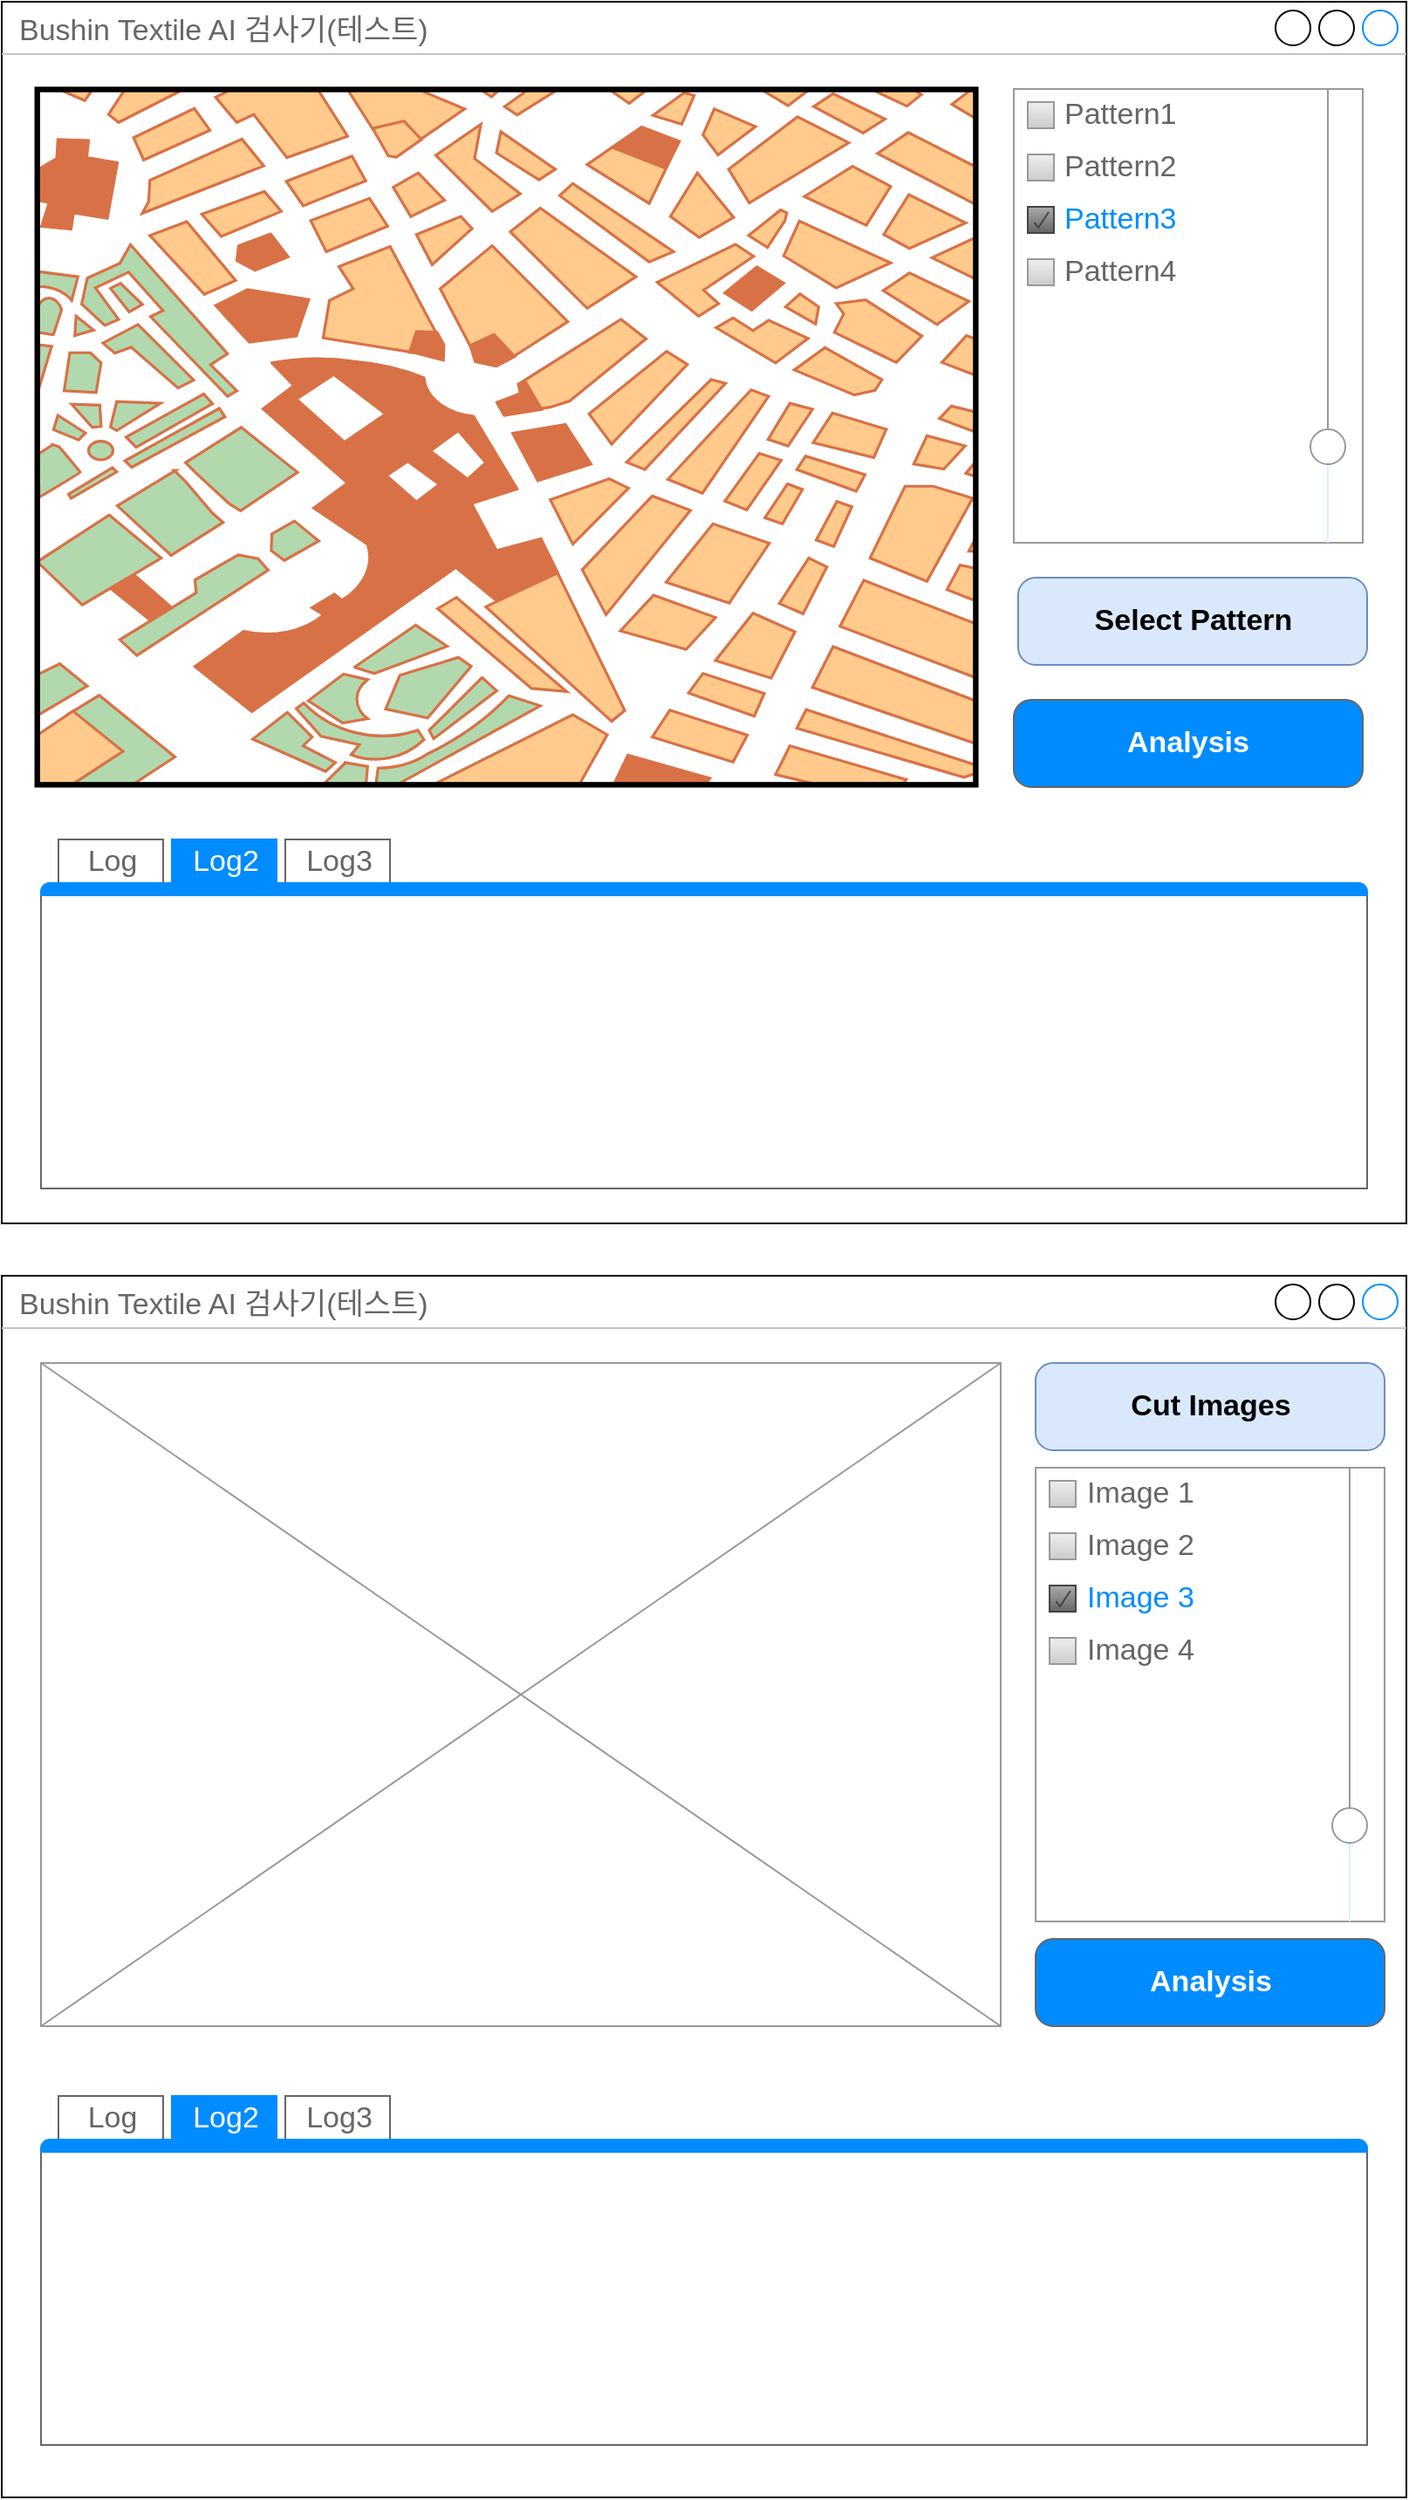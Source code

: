 <mxfile version="13.6.9" type="github"><diagram id="q3yGbHeHBMm56TrN2xyN" name="Page-1"><mxGraphModel dx="2618" dy="1014" grid="1" gridSize="10" guides="1" tooltips="1" connect="1" arrows="1" fold="1" page="1" pageScale="1" pageWidth="850" pageHeight="1100" math="0" shadow="0"><root><mxCell id="0"/><mxCell id="1" parent="0"/><mxCell id="gFZSvJqnHt525H0wm190-12" value="Bushin Textile AI 검사기(테스트)" style="strokeWidth=1;shadow=0;dashed=0;align=center;html=1;shape=mxgraph.mockup.containers.window;align=left;verticalAlign=top;spacingLeft=8;strokeColor2=#008cff;strokeColor3=#c4c4c4;fontColor=#666666;mainText=;fontSize=17;labelBackgroundColor=none;" vertex="1" parent="1"><mxGeometry x="25" y="100" width="805" height="700" as="geometry"/></mxCell><mxCell id="gFZSvJqnHt525H0wm190-13" value="" style="verticalLabelPosition=bottom;shadow=0;dashed=0;align=center;html=1;verticalAlign=top;strokeWidth=1;shape=mxgraph.mockup.misc.map;" vertex="1" parent="1"><mxGeometry x="45" y="150" width="540" height="400" as="geometry"/></mxCell><mxCell id="gFZSvJqnHt525H0wm190-14" value="" style="strokeWidth=1;shadow=0;dashed=0;align=center;html=1;shape=mxgraph.mockup.forms.rrect;rSize=0;strokeColor=#999999;fillColor=#ffffff;recursiveResize=0;" vertex="1" parent="1"><mxGeometry x="605" y="150" width="200" height="260" as="geometry"/></mxCell><mxCell id="gFZSvJqnHt525H0wm190-15" value="Pattern1" style="strokeWidth=1;shadow=0;dashed=0;align=center;html=1;shape=mxgraph.mockup.forms.rrect;rSize=0;fillColor=#eeeeee;strokeColor=#999999;gradientColor=#cccccc;align=left;spacingLeft=4;fontSize=17;fontColor=#666666;labelPosition=right;" vertex="1" parent="gFZSvJqnHt525H0wm190-14"><mxGeometry x="8" y="7.5" width="15" height="15" as="geometry"/></mxCell><mxCell id="gFZSvJqnHt525H0wm190-16" value="Pattern2" style="strokeWidth=1;shadow=0;dashed=0;align=center;html=1;shape=mxgraph.mockup.forms.rrect;rSize=0;fillColor=#eeeeee;strokeColor=#999999;gradientColor=#cccccc;align=left;spacingLeft=4;fontSize=17;fontColor=#666666;labelPosition=right;" vertex="1" parent="gFZSvJqnHt525H0wm190-14"><mxGeometry x="8" y="37.5" width="15" height="15" as="geometry"/></mxCell><mxCell id="gFZSvJqnHt525H0wm190-17" value="Pattern3" style="strokeWidth=1;shadow=0;dashed=0;align=center;html=1;shape=mxgraph.mockup.forms.checkbox;rSize=0;resizable=0;fillColor=#aaaaaa;strokeColor=#444444;gradientColor=#666666;align=left;spacingLeft=4;fontSize=17;fontColor=#008cff;labelPosition=right;" vertex="1" parent="gFZSvJqnHt525H0wm190-14"><mxGeometry x="8" y="67.5" width="15" height="15" as="geometry"/></mxCell><mxCell id="gFZSvJqnHt525H0wm190-18" value="Pattern4" style="strokeWidth=1;shadow=0;dashed=0;align=center;html=1;shape=mxgraph.mockup.forms.rrect;rSize=0;fillColor=#eeeeee;strokeColor=#999999;gradientColor=#cccccc;align=left;spacingLeft=4;fontSize=17;fontColor=#666666;labelPosition=right;" vertex="1" parent="gFZSvJqnHt525H0wm190-14"><mxGeometry x="8" y="97.5" width="15" height="15" as="geometry"/></mxCell><mxCell id="gFZSvJqnHt525H0wm190-26" value="" style="verticalLabelPosition=bottom;shadow=0;dashed=0;align=center;html=1;verticalAlign=top;strokeWidth=1;shape=mxgraph.mockup.forms.horSlider;strokeColor=#999999;sliderStyle=basic;sliderPos=20;handleStyle=circle;fillColor2=#ddeeff;direction=north;" vertex="1" parent="gFZSvJqnHt525H0wm190-14"><mxGeometry x="165" width="30" height="260" as="geometry"/></mxCell><mxCell id="gFZSvJqnHt525H0wm190-19" value="Analysis" style="strokeWidth=1;shadow=0;dashed=0;align=center;html=1;shape=mxgraph.mockup.buttons.button;strokeColor=#666666;fontColor=#ffffff;mainText=;buttonStyle=round;fontSize=17;fontStyle=1;fillColor=#008cff;whiteSpace=wrap;" vertex="1" parent="1"><mxGeometry x="605" y="500" width="200" height="50" as="geometry"/></mxCell><mxCell id="gFZSvJqnHt525H0wm190-21" value="" style="strokeWidth=1;shadow=0;dashed=0;align=center;html=1;shape=mxgraph.mockup.containers.marginRect2;rectMarginTop=32;strokeColor=#666666;gradientColor=none;" vertex="1" parent="1"><mxGeometry x="47.5" y="580" width="760" height="200" as="geometry"/></mxCell><mxCell id="gFZSvJqnHt525H0wm190-22" value="Log" style="strokeColor=inherit;fillColor=inherit;gradientColor=inherit;strokeWidth=1;shadow=0;dashed=0;align=center;html=1;shape=mxgraph.mockup.containers.rrect;rSize=0;fontSize=17;fontColor=#666666;gradientColor=none;" vertex="1" parent="gFZSvJqnHt525H0wm190-21"><mxGeometry width="60" height="25" relative="1" as="geometry"><mxPoint x="10" as="offset"/></mxGeometry></mxCell><mxCell id="gFZSvJqnHt525H0wm190-23" value="Log2" style="strokeWidth=1;shadow=0;dashed=0;align=center;html=1;shape=mxgraph.mockup.containers.rrect;rSize=0;fontSize=17;fontColor=#ffffff;strokeColor=#008cff;fillColor=#008cff;" vertex="1" parent="gFZSvJqnHt525H0wm190-21"><mxGeometry width="60" height="25" relative="1" as="geometry"><mxPoint x="75" as="offset"/></mxGeometry></mxCell><mxCell id="gFZSvJqnHt525H0wm190-24" value="Log3" style="strokeColor=inherit;fillColor=inherit;gradientColor=inherit;strokeWidth=1;shadow=0;dashed=0;align=center;html=1;shape=mxgraph.mockup.containers.rrect;rSize=0;fontSize=17;fontColor=#666666;gradientColor=none;" vertex="1" parent="gFZSvJqnHt525H0wm190-21"><mxGeometry width="60" height="25" relative="1" as="geometry"><mxPoint x="140" as="offset"/></mxGeometry></mxCell><mxCell id="gFZSvJqnHt525H0wm190-25" value="" style="strokeWidth=1;shadow=0;dashed=0;align=center;html=1;shape=mxgraph.mockup.containers.topButton;rSize=5;strokeColor=#008cff;fillColor=#008cff;gradientColor=none;resizeWidth=1;movable=0;deletable=1;" vertex="1" parent="gFZSvJqnHt525H0wm190-21"><mxGeometry width="760" height="7" relative="1" as="geometry"><mxPoint y="25" as="offset"/></mxGeometry></mxCell><mxCell id="gFZSvJqnHt525H0wm190-27" value="Select Pattern" style="strokeWidth=1;shadow=0;dashed=0;align=center;html=1;shape=mxgraph.mockup.buttons.button;strokeColor=#6c8ebf;mainText=;buttonStyle=round;fontSize=17;fontStyle=1;fillColor=#dae8fc;whiteSpace=wrap;" vertex="1" parent="1"><mxGeometry x="607.5" y="430" width="200" height="50" as="geometry"/></mxCell><mxCell id="gFZSvJqnHt525H0wm190-28" value="Bushin Textile AI 검사기(테스트)" style="strokeWidth=1;shadow=0;dashed=0;align=center;html=1;shape=mxgraph.mockup.containers.window;align=left;verticalAlign=top;spacingLeft=8;strokeColor2=#008cff;strokeColor3=#c4c4c4;fontColor=#666666;mainText=;fontSize=17;labelBackgroundColor=none;" vertex="1" parent="1"><mxGeometry x="25" y="830" width="805" height="700" as="geometry"/></mxCell><mxCell id="gFZSvJqnHt525H0wm190-40" value="" style="verticalLabelPosition=bottom;shadow=0;dashed=0;align=center;html=1;verticalAlign=top;strokeWidth=1;shape=mxgraph.mockup.graphics.simpleIcon;strokeColor=#999999;" vertex="1" parent="1"><mxGeometry x="47.5" y="880" width="550" height="380" as="geometry"/></mxCell><mxCell id="gFZSvJqnHt525H0wm190-41" value="Cut Images" style="strokeWidth=1;shadow=0;dashed=0;align=center;html=1;shape=mxgraph.mockup.buttons.button;strokeColor=#6c8ebf;mainText=;buttonStyle=round;fontSize=17;fontStyle=1;fillColor=#dae8fc;whiteSpace=wrap;" vertex="1" parent="1"><mxGeometry x="617.5" y="880" width="200" height="50" as="geometry"/></mxCell><mxCell id="gFZSvJqnHt525H0wm190-46" value="" style="strokeWidth=1;shadow=0;dashed=0;align=center;html=1;shape=mxgraph.mockup.containers.marginRect2;rectMarginTop=32;strokeColor=#666666;gradientColor=none;" vertex="1" parent="1"><mxGeometry x="47.5" y="1300" width="760" height="200" as="geometry"/></mxCell><mxCell id="gFZSvJqnHt525H0wm190-47" value="Log" style="strokeColor=inherit;fillColor=inherit;gradientColor=inherit;strokeWidth=1;shadow=0;dashed=0;align=center;html=1;shape=mxgraph.mockup.containers.rrect;rSize=0;fontSize=17;fontColor=#666666;gradientColor=none;" vertex="1" parent="gFZSvJqnHt525H0wm190-46"><mxGeometry width="60" height="25" relative="1" as="geometry"><mxPoint x="10" as="offset"/></mxGeometry></mxCell><mxCell id="gFZSvJqnHt525H0wm190-48" value="Log2" style="strokeWidth=1;shadow=0;dashed=0;align=center;html=1;shape=mxgraph.mockup.containers.rrect;rSize=0;fontSize=17;fontColor=#ffffff;strokeColor=#008cff;fillColor=#008cff;" vertex="1" parent="gFZSvJqnHt525H0wm190-46"><mxGeometry width="60" height="25" relative="1" as="geometry"><mxPoint x="75" as="offset"/></mxGeometry></mxCell><mxCell id="gFZSvJqnHt525H0wm190-49" value="Log3" style="strokeColor=inherit;fillColor=inherit;gradientColor=inherit;strokeWidth=1;shadow=0;dashed=0;align=center;html=1;shape=mxgraph.mockup.containers.rrect;rSize=0;fontSize=17;fontColor=#666666;gradientColor=none;" vertex="1" parent="gFZSvJqnHt525H0wm190-46"><mxGeometry width="60" height="25" relative="1" as="geometry"><mxPoint x="140" as="offset"/></mxGeometry></mxCell><mxCell id="gFZSvJqnHt525H0wm190-50" value="" style="strokeWidth=1;shadow=0;dashed=0;align=center;html=1;shape=mxgraph.mockup.containers.topButton;rSize=5;strokeColor=#008cff;fillColor=#008cff;gradientColor=none;resizeWidth=1;movable=0;deletable=1;" vertex="1" parent="gFZSvJqnHt525H0wm190-46"><mxGeometry width="760" height="7" relative="1" as="geometry"><mxPoint y="25" as="offset"/></mxGeometry></mxCell><mxCell id="gFZSvJqnHt525H0wm190-51" value="" style="strokeWidth=1;shadow=0;dashed=0;align=center;html=1;shape=mxgraph.mockup.forms.rrect;rSize=0;strokeColor=#999999;fillColor=#ffffff;recursiveResize=0;" vertex="1" parent="1"><mxGeometry x="617.5" y="940" width="200" height="260" as="geometry"/></mxCell><mxCell id="gFZSvJqnHt525H0wm190-52" value="Image 1" style="strokeWidth=1;shadow=0;dashed=0;align=center;html=1;shape=mxgraph.mockup.forms.rrect;rSize=0;fillColor=#eeeeee;strokeColor=#999999;gradientColor=#cccccc;align=left;spacingLeft=4;fontSize=17;fontColor=#666666;labelPosition=right;" vertex="1" parent="gFZSvJqnHt525H0wm190-51"><mxGeometry x="8" y="7.5" width="15" height="15" as="geometry"/></mxCell><mxCell id="gFZSvJqnHt525H0wm190-53" value="Image 2" style="strokeWidth=1;shadow=0;dashed=0;align=center;html=1;shape=mxgraph.mockup.forms.rrect;rSize=0;fillColor=#eeeeee;strokeColor=#999999;gradientColor=#cccccc;align=left;spacingLeft=4;fontSize=17;fontColor=#666666;labelPosition=right;" vertex="1" parent="gFZSvJqnHt525H0wm190-51"><mxGeometry x="8" y="37.5" width="15" height="15" as="geometry"/></mxCell><mxCell id="gFZSvJqnHt525H0wm190-54" value="Image 3" style="strokeWidth=1;shadow=0;dashed=0;align=center;html=1;shape=mxgraph.mockup.forms.checkbox;rSize=0;resizable=0;fillColor=#aaaaaa;strokeColor=#444444;gradientColor=#666666;align=left;spacingLeft=4;fontSize=17;fontColor=#008cff;labelPosition=right;" vertex="1" parent="gFZSvJqnHt525H0wm190-51"><mxGeometry x="8" y="67.5" width="15" height="15" as="geometry"/></mxCell><mxCell id="gFZSvJqnHt525H0wm190-55" value="Image 4" style="strokeWidth=1;shadow=0;dashed=0;align=center;html=1;shape=mxgraph.mockup.forms.rrect;rSize=0;fillColor=#eeeeee;strokeColor=#999999;gradientColor=#cccccc;align=left;spacingLeft=4;fontSize=17;fontColor=#666666;labelPosition=right;" vertex="1" parent="gFZSvJqnHt525H0wm190-51"><mxGeometry x="8" y="97.5" width="15" height="15" as="geometry"/></mxCell><mxCell id="gFZSvJqnHt525H0wm190-56" value="" style="verticalLabelPosition=bottom;shadow=0;dashed=0;align=center;html=1;verticalAlign=top;strokeWidth=1;shape=mxgraph.mockup.forms.horSlider;strokeColor=#999999;sliderStyle=basic;sliderPos=20;handleStyle=circle;fillColor2=#ddeeff;direction=north;" vertex="1" parent="gFZSvJqnHt525H0wm190-51"><mxGeometry x="165" width="30" height="260" as="geometry"/></mxCell><mxCell id="gFZSvJqnHt525H0wm190-57" value="Analysis" style="strokeWidth=1;shadow=0;dashed=0;align=center;html=1;shape=mxgraph.mockup.buttons.button;strokeColor=#666666;fontColor=#ffffff;mainText=;buttonStyle=round;fontSize=17;fontStyle=1;fillColor=#008cff;whiteSpace=wrap;" vertex="1" parent="1"><mxGeometry x="617.5" y="1210" width="200" height="50" as="geometry"/></mxCell></root></mxGraphModel></diagram></mxfile>